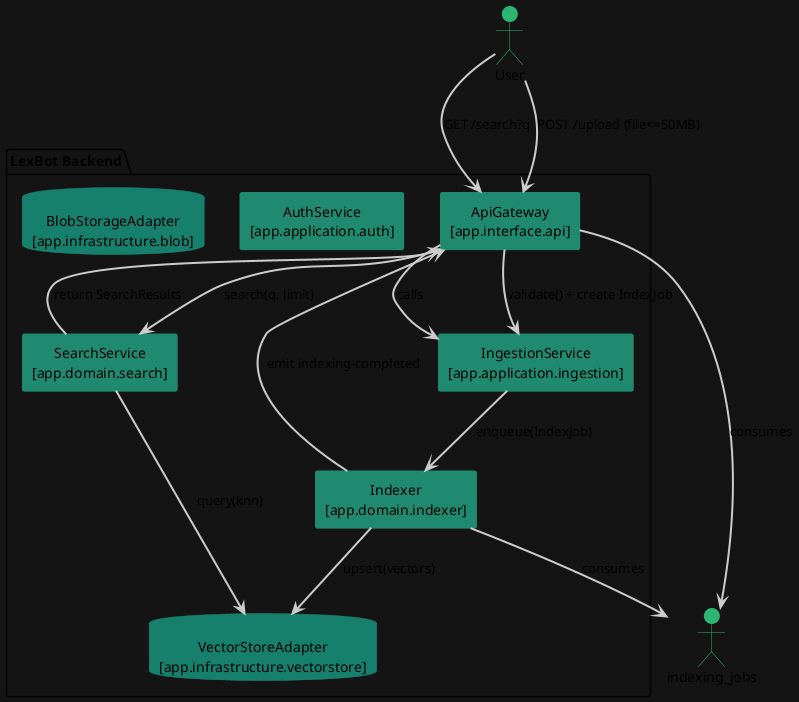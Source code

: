 @startuml
skinparam backgroundColor #141414
skinparam defaultTextAlignment center
skinparam RectangleBackgroundColor #1f8a70
skinparam RectangleBorderColor #1f8a70
skinparam ActorBackgroundColor #2bb673
skinparam ActorBorderColor #2bb673
skinparam DatabaseBackgroundColor #17806d
skinparam DatabaseBorderColor #17806d
skinparam ArrowColor #cccccc
skinparam ArrowThickness 2

actor "User" as User

package "LexBot Backend" as LexBot_Backend {
  rectangle "ApiGateway\n[app.interface.api]" as ApiGateway
  rectangle "AuthService\n[app.application.auth]" as AuthService
  rectangle "IngestionService\n[app.application.ingestion]" as IngestionService
  rectangle "Indexer\n[app.domain.indexer]" as Indexer
  rectangle "SearchService\n[app.domain.search]" as SearchService
  database "VectorStoreAdapter\n[app.infrastructure.vectorstore]" as VectorStoreAdapter
  database "BlobStorageAdapter\n[app.infrastructure.blob]" as BlobStorageAdapter
}

ApiGateway --> IngestionService : calls
ApiGateway --> IngestionService : validate() + create IndexJob
ApiGateway --> SearchService : search(q, limit)
ApiGateway --> indexing_jobs : consumes
Indexer --> ApiGateway : emit indexing-completed
Indexer --> VectorStoreAdapter : upsert(vectors)
Indexer --> indexing_jobs : consumes
IngestionService --> Indexer : enqueue(IndexJob)
SearchService --> ApiGateway : return SearchResults
SearchService --> VectorStoreAdapter : query(knn)
User --> ApiGateway : GET /search?q
User --> ApiGateway : POST /upload (file<=50MB)
@enduml
